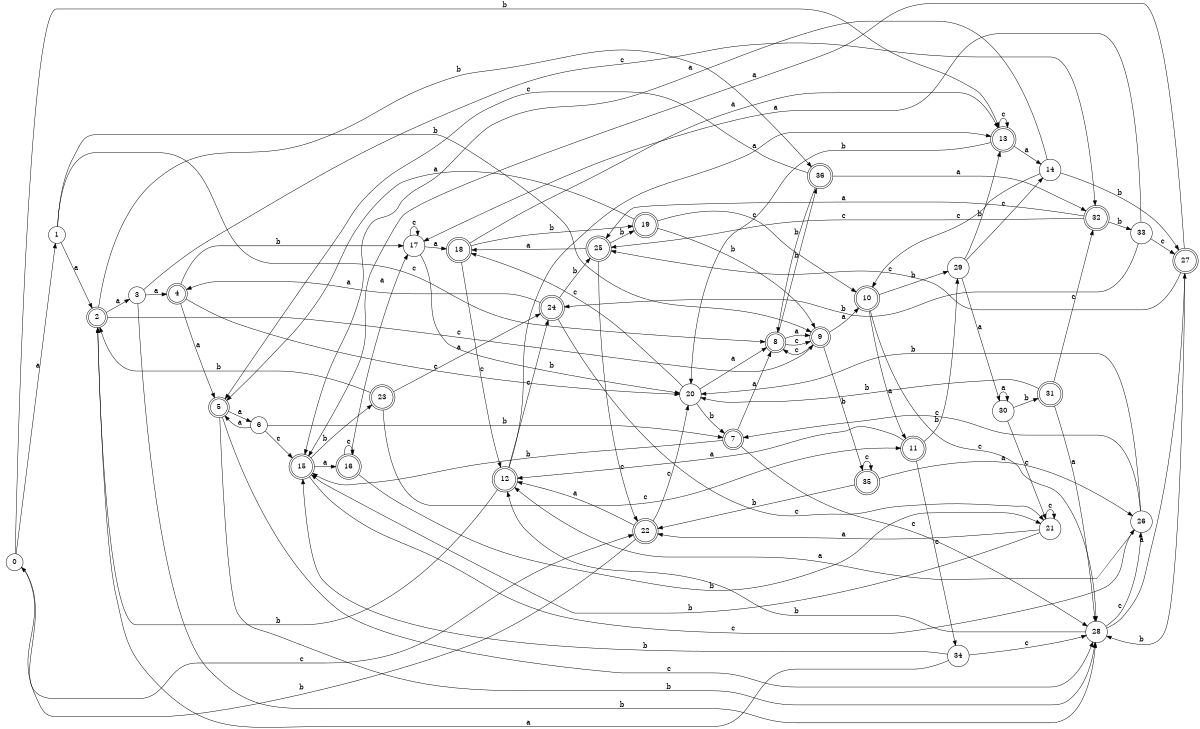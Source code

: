 digraph n30_2 {
__start0 [label="" shape="none"];

rankdir=LR;
size="8,5";

s0 [style="filled", color="black", fillcolor="white" shape="circle", label="0"];
s1 [style="filled", color="black", fillcolor="white" shape="circle", label="1"];
s2 [style="rounded,filled", color="black", fillcolor="white" shape="doublecircle", label="2"];
s3 [style="filled", color="black", fillcolor="white" shape="circle", label="3"];
s4 [style="rounded,filled", color="black", fillcolor="white" shape="doublecircle", label="4"];
s5 [style="rounded,filled", color="black", fillcolor="white" shape="doublecircle", label="5"];
s6 [style="filled", color="black", fillcolor="white" shape="circle", label="6"];
s7 [style="rounded,filled", color="black", fillcolor="white" shape="doublecircle", label="7"];
s8 [style="rounded,filled", color="black", fillcolor="white" shape="doublecircle", label="8"];
s9 [style="rounded,filled", color="black", fillcolor="white" shape="doublecircle", label="9"];
s10 [style="rounded,filled", color="black", fillcolor="white" shape="doublecircle", label="10"];
s11 [style="rounded,filled", color="black", fillcolor="white" shape="doublecircle", label="11"];
s12 [style="rounded,filled", color="black", fillcolor="white" shape="doublecircle", label="12"];
s13 [style="rounded,filled", color="black", fillcolor="white" shape="doublecircle", label="13"];
s14 [style="filled", color="black", fillcolor="white" shape="circle", label="14"];
s15 [style="rounded,filled", color="black", fillcolor="white" shape="doublecircle", label="15"];
s16 [style="rounded,filled", color="black", fillcolor="white" shape="doublecircle", label="16"];
s17 [style="filled", color="black", fillcolor="white" shape="circle", label="17"];
s18 [style="rounded,filled", color="black", fillcolor="white" shape="doublecircle", label="18"];
s19 [style="rounded,filled", color="black", fillcolor="white" shape="doublecircle", label="19"];
s20 [style="filled", color="black", fillcolor="white" shape="circle", label="20"];
s21 [style="filled", color="black", fillcolor="white" shape="circle", label="21"];
s22 [style="rounded,filled", color="black", fillcolor="white" shape="doublecircle", label="22"];
s23 [style="rounded,filled", color="black", fillcolor="white" shape="doublecircle", label="23"];
s24 [style="rounded,filled", color="black", fillcolor="white" shape="doublecircle", label="24"];
s25 [style="rounded,filled", color="black", fillcolor="white" shape="doublecircle", label="25"];
s26 [style="filled", color="black", fillcolor="white" shape="circle", label="26"];
s27 [style="rounded,filled", color="black", fillcolor="white" shape="doublecircle", label="27"];
s28 [style="filled", color="black", fillcolor="white" shape="circle", label="28"];
s29 [style="filled", color="black", fillcolor="white" shape="circle", label="29"];
s30 [style="filled", color="black", fillcolor="white" shape="circle", label="30"];
s31 [style="rounded,filled", color="black", fillcolor="white" shape="doublecircle", label="31"];
s32 [style="rounded,filled", color="black", fillcolor="white" shape="doublecircle", label="32"];
s33 [style="filled", color="black", fillcolor="white" shape="circle", label="33"];
s34 [style="filled", color="black", fillcolor="white" shape="circle", label="34"];
s35 [style="rounded,filled", color="black", fillcolor="white" shape="doublecircle", label="35"];
s36 [style="rounded,filled", color="black", fillcolor="white" shape="doublecircle", label="36"];
s0 -> s1 [label="a"];
s0 -> s13 [label="b"];
s0 -> s22 [label="c"];
s1 -> s2 [label="a"];
s1 -> s9 [label="b"];
s1 -> s8 [label="c"];
s2 -> s3 [label="a"];
s2 -> s36 [label="b"];
s2 -> s9 [label="c"];
s3 -> s4 [label="a"];
s3 -> s28 [label="b"];
s3 -> s32 [label="c"];
s4 -> s5 [label="a"];
s4 -> s17 [label="b"];
s4 -> s20 [label="c"];
s5 -> s6 [label="a"];
s5 -> s28 [label="b"];
s5 -> s28 [label="c"];
s6 -> s5 [label="a"];
s6 -> s7 [label="b"];
s6 -> s15 [label="c"];
s7 -> s8 [label="a"];
s7 -> s15 [label="b"];
s7 -> s28 [label="c"];
s8 -> s9 [label="a"];
s8 -> s36 [label="b"];
s8 -> s9 [label="c"];
s9 -> s10 [label="a"];
s9 -> s35 [label="b"];
s9 -> s8 [label="c"];
s10 -> s11 [label="a"];
s10 -> s29 [label="b"];
s10 -> s28 [label="c"];
s11 -> s12 [label="a"];
s11 -> s29 [label="b"];
s11 -> s34 [label="c"];
s12 -> s13 [label="a"];
s12 -> s2 [label="b"];
s12 -> s24 [label="c"];
s13 -> s14 [label="a"];
s13 -> s20 [label="b"];
s13 -> s13 [label="c"];
s14 -> s15 [label="a"];
s14 -> s27 [label="b"];
s14 -> s10 [label="c"];
s15 -> s16 [label="a"];
s15 -> s23 [label="b"];
s15 -> s26 [label="c"];
s16 -> s17 [label="a"];
s16 -> s21 [label="b"];
s16 -> s16 [label="c"];
s17 -> s18 [label="a"];
s17 -> s20 [label="b"];
s17 -> s17 [label="c"];
s18 -> s13 [label="a"];
s18 -> s19 [label="b"];
s18 -> s12 [label="c"];
s19 -> s5 [label="a"];
s19 -> s9 [label="b"];
s19 -> s10 [label="c"];
s20 -> s8 [label="a"];
s20 -> s7 [label="b"];
s20 -> s18 [label="c"];
s21 -> s22 [label="a"];
s21 -> s15 [label="b"];
s21 -> s21 [label="c"];
s22 -> s12 [label="a"];
s22 -> s0 [label="b"];
s22 -> s20 [label="c"];
s23 -> s24 [label="a"];
s23 -> s2 [label="b"];
s23 -> s11 [label="c"];
s24 -> s4 [label="a"];
s24 -> s25 [label="b"];
s24 -> s21 [label="c"];
s25 -> s18 [label="a"];
s25 -> s19 [label="b"];
s25 -> s22 [label="c"];
s26 -> s12 [label="a"];
s26 -> s20 [label="b"];
s26 -> s7 [label="c"];
s27 -> s15 [label="a"];
s27 -> s28 [label="b"];
s27 -> s25 [label="c"];
s28 -> s27 [label="a"];
s28 -> s12 [label="b"];
s28 -> s26 [label="c"];
s29 -> s30 [label="a"];
s29 -> s13 [label="b"];
s29 -> s14 [label="c"];
s30 -> s30 [label="a"];
s30 -> s31 [label="b"];
s30 -> s21 [label="c"];
s31 -> s28 [label="a"];
s31 -> s20 [label="b"];
s31 -> s32 [label="c"];
s32 -> s25 [label="a"];
s32 -> s33 [label="b"];
s32 -> s25 [label="c"];
s33 -> s17 [label="a"];
s33 -> s24 [label="b"];
s33 -> s27 [label="c"];
s34 -> s2 [label="a"];
s34 -> s15 [label="b"];
s34 -> s28 [label="c"];
s35 -> s26 [label="a"];
s35 -> s22 [label="b"];
s35 -> s35 [label="c"];
s36 -> s32 [label="a"];
s36 -> s8 [label="b"];
s36 -> s5 [label="c"];

}